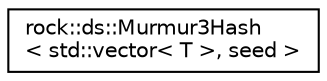 digraph "类继承关系图"
{
 // LATEX_PDF_SIZE
  edge [fontname="Helvetica",fontsize="10",labelfontname="Helvetica",labelfontsize="10"];
  node [fontname="Helvetica",fontsize="10",shape=record];
  rankdir="LR";
  Node0 [label="rock::ds::Murmur3Hash\l\< std::vector\< T \>, seed \>",height=0.2,width=0.4,color="black", fillcolor="white", style="filled",URL="$classrock_1_1ds_1_1Murmur3Hash_3_01std_1_1vector_3_01T_01_4_00_01seed_01_4.html",tooltip=" "];
}
